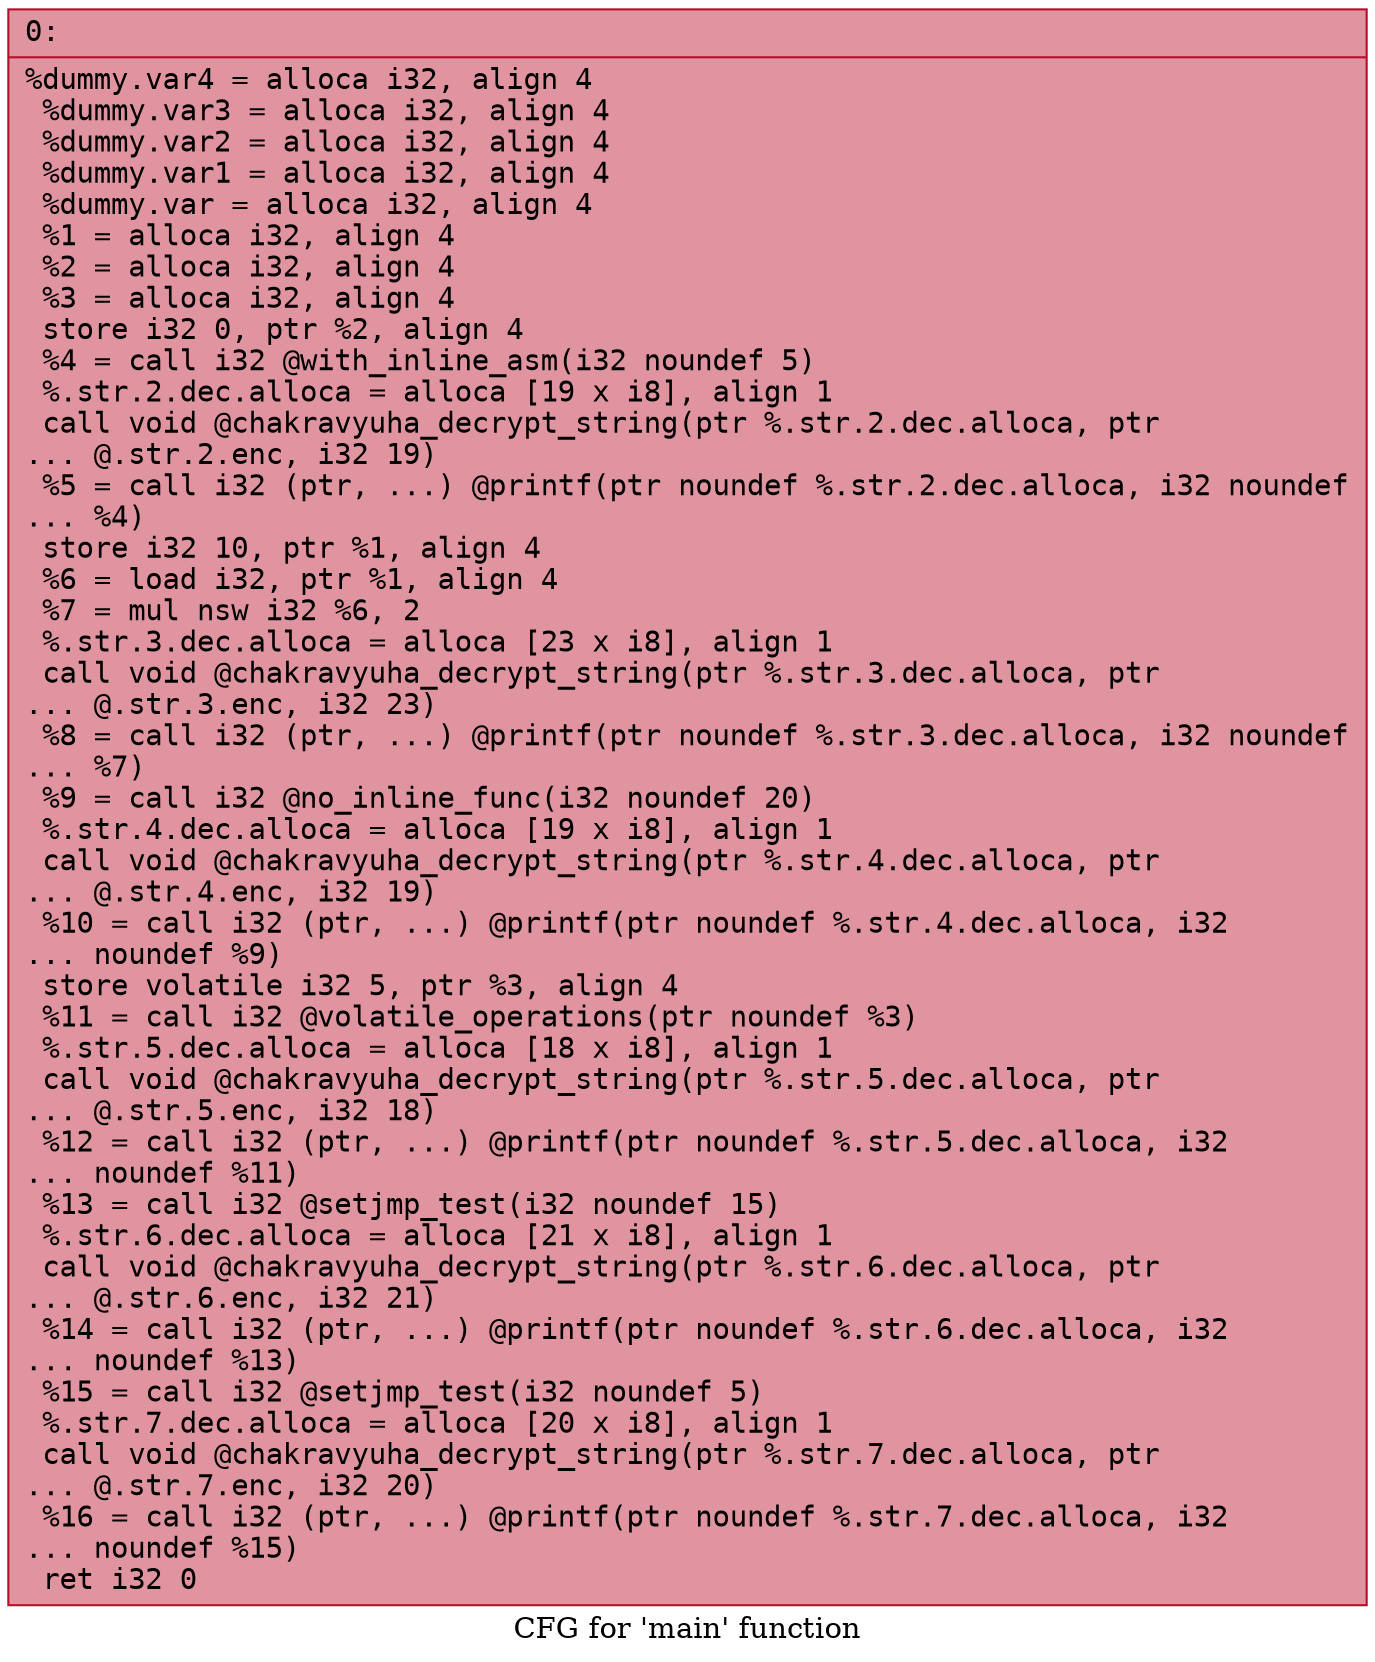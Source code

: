 digraph "CFG for 'main' function" {
	label="CFG for 'main' function";

	Node0x58079e4a0fc0 [shape=record,color="#b70d28ff", style=filled, fillcolor="#b70d2870" fontname="Courier",label="{0:\l|  %dummy.var4 = alloca i32, align 4\l  %dummy.var3 = alloca i32, align 4\l  %dummy.var2 = alloca i32, align 4\l  %dummy.var1 = alloca i32, align 4\l  %dummy.var = alloca i32, align 4\l  %1 = alloca i32, align 4\l  %2 = alloca i32, align 4\l  %3 = alloca i32, align 4\l  store i32 0, ptr %2, align 4\l  %4 = call i32 @with_inline_asm(i32 noundef 5)\l  %.str.2.dec.alloca = alloca [19 x i8], align 1\l  call void @chakravyuha_decrypt_string(ptr %.str.2.dec.alloca, ptr\l... @.str.2.enc, i32 19)\l  %5 = call i32 (ptr, ...) @printf(ptr noundef %.str.2.dec.alloca, i32 noundef\l... %4)\l  store i32 10, ptr %1, align 4\l  %6 = load i32, ptr %1, align 4\l  %7 = mul nsw i32 %6, 2\l  %.str.3.dec.alloca = alloca [23 x i8], align 1\l  call void @chakravyuha_decrypt_string(ptr %.str.3.dec.alloca, ptr\l... @.str.3.enc, i32 23)\l  %8 = call i32 (ptr, ...) @printf(ptr noundef %.str.3.dec.alloca, i32 noundef\l... %7)\l  %9 = call i32 @no_inline_func(i32 noundef 20)\l  %.str.4.dec.alloca = alloca [19 x i8], align 1\l  call void @chakravyuha_decrypt_string(ptr %.str.4.dec.alloca, ptr\l... @.str.4.enc, i32 19)\l  %10 = call i32 (ptr, ...) @printf(ptr noundef %.str.4.dec.alloca, i32\l... noundef %9)\l  store volatile i32 5, ptr %3, align 4\l  %11 = call i32 @volatile_operations(ptr noundef %3)\l  %.str.5.dec.alloca = alloca [18 x i8], align 1\l  call void @chakravyuha_decrypt_string(ptr %.str.5.dec.alloca, ptr\l... @.str.5.enc, i32 18)\l  %12 = call i32 (ptr, ...) @printf(ptr noundef %.str.5.dec.alloca, i32\l... noundef %11)\l  %13 = call i32 @setjmp_test(i32 noundef 15)\l  %.str.6.dec.alloca = alloca [21 x i8], align 1\l  call void @chakravyuha_decrypt_string(ptr %.str.6.dec.alloca, ptr\l... @.str.6.enc, i32 21)\l  %14 = call i32 (ptr, ...) @printf(ptr noundef %.str.6.dec.alloca, i32\l... noundef %13)\l  %15 = call i32 @setjmp_test(i32 noundef 5)\l  %.str.7.dec.alloca = alloca [20 x i8], align 1\l  call void @chakravyuha_decrypt_string(ptr %.str.7.dec.alloca, ptr\l... @.str.7.enc, i32 20)\l  %16 = call i32 (ptr, ...) @printf(ptr noundef %.str.7.dec.alloca, i32\l... noundef %15)\l  ret i32 0\l}"];
}
